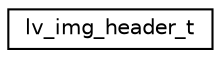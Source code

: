 digraph "Graphical Class Hierarchy"
{
 // LATEX_PDF_SIZE
  edge [fontname="Helvetica",fontsize="10",labelfontname="Helvetica",labelfontsize="10"];
  node [fontname="Helvetica",fontsize="10",shape=record];
  rankdir="LR";
  Node0 [label="lv_img_header_t",height=0.2,width=0.4,color="black", fillcolor="white", style="filled",URL="$structlv__img__header__t.html",tooltip=" "];
}
